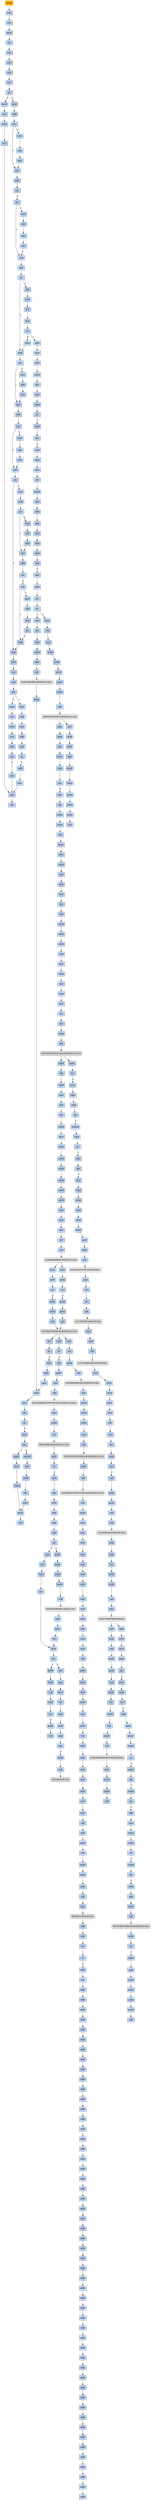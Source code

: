 strict digraph G {
	graph [bgcolor=transparent,
		name=G
	];
	node [color=lightsteelblue,
		fillcolor=lightsteelblue,
		shape=rectangle,
		style=filled
	];
	a0x0041a3f0pusha_	[color=lightgrey,
		fillcolor=orange,
		label=pusha];
	a0x0041a3f1movl_0x411000UINT32_esi	[label=movl];
	a0x0041a3f0pusha_ -> a0x0041a3f1movl_0x411000UINT32_esi	[color="#000000"];
	a0x0041a3f6leal__65536esi__edi	[label=leal];
	a0x0041a3f1movl_0x411000UINT32_esi -> a0x0041a3f6leal__65536esi__edi	[color="#000000"];
	a0x0041a3fcpushl_edi	[label=pushl];
	a0x0041a3f6leal__65536esi__edi -> a0x0041a3fcpushl_edi	[color="#000000"];
	a0x0041a3fdorl_0xffffffffUINT8_ebp	[label=orl];
	a0x0041a3fcpushl_edi -> a0x0041a3fdorl_0xffffffffUINT8_ebp	[color="#000000"];
	a0x0041a400jmp_0x0041a412	[label=jmp];
	a0x0041a3fdorl_0xffffffffUINT8_ebp -> a0x0041a400jmp_0x0041a412	[color="#000000"];
	a0x0041a412movl_esi__ebx	[label=movl];
	a0x0041a400jmp_0x0041a412 -> a0x0041a412movl_esi__ebx	[color="#000000"];
	a0x0041a414subl_0xfffffffcUINT8_esi	[label=subl];
	a0x0041a412movl_esi__ebx -> a0x0041a414subl_0xfffffffcUINT8_esi	[color="#000000"];
	a0x0041a417adcl_ebx_ebx	[label=adcl];
	a0x0041a414subl_0xfffffffcUINT8_esi -> a0x0041a417adcl_ebx_ebx	[color="#000000"];
	a0x0041a419jb_0x0041a408	[label=jb];
	a0x0041a417adcl_ebx_ebx -> a0x0041a419jb_0x0041a408	[color="#000000"];
	a0x0041a408movb_esi__al	[label=movb];
	a0x0041a419jb_0x0041a408 -> a0x0041a408movb_esi__al	[color="#000000",
		label=T];
	a0x0041a41bmovl_0x1UINT32_eax	[label=movl];
	a0x0041a419jb_0x0041a408 -> a0x0041a41bmovl_0x1UINT32_eax	[color="#000000",
		label=F];
	a0x0041a40aincl_esi	[label=incl];
	a0x0041a408movb_esi__al -> a0x0041a40aincl_esi	[color="#000000"];
	a0x0041a40bmovb_al_edi_	[label=movb];
	a0x0041a40aincl_esi -> a0x0041a40bmovb_al_edi_	[color="#000000"];
	a0x0041a40dincl_edi	[label=incl];
	a0x0041a40bmovb_al_edi_ -> a0x0041a40dincl_edi	[color="#000000"];
	a0x0041a40eaddl_ebx_ebx	[label=addl];
	a0x0041a40dincl_edi -> a0x0041a40eaddl_ebx_ebx	[color="#000000"];
	a0x0041a410jne_0x0041a419	[label=jne];
	a0x0041a40eaddl_ebx_ebx -> a0x0041a410jne_0x0041a419	[color="#000000"];
	a0x0041a420addl_ebx_ebx	[label=addl];
	a0x0041a41bmovl_0x1UINT32_eax -> a0x0041a420addl_ebx_ebx	[color="#000000"];
	a0x0041a422jne_0x0041a42b	[label=jne];
	a0x0041a420addl_ebx_ebx -> a0x0041a422jne_0x0041a42b	[color="#000000"];
	a0x0041a42badcl_eax_eax	[label=adcl];
	a0x0041a422jne_0x0041a42b -> a0x0041a42badcl_eax_eax	[color="#000000",
		label=T];
	a0x0041a424movl_esi__ebx	[label=movl];
	a0x0041a422jne_0x0041a42b -> a0x0041a424movl_esi__ebx	[color="#000000",
		label=F];
	a0x0041a42daddl_ebx_ebx	[label=addl];
	a0x0041a42badcl_eax_eax -> a0x0041a42daddl_ebx_ebx	[color="#000000"];
	a0x0041a42fjae_0x0041a420	[label=jae];
	a0x0041a42daddl_ebx_ebx -> a0x0041a42fjae_0x0041a420	[color="#000000"];
	a0x0041a431jne_0x0041a43c	[label=jne];
	a0x0041a42fjae_0x0041a420 -> a0x0041a431jne_0x0041a43c	[color="#000000",
		label=F];
	a0x0041a43cxorl_ecx_ecx	[label=xorl];
	a0x0041a431jne_0x0041a43c -> a0x0041a43cxorl_ecx_ecx	[color="#000000",
		label=T];
	a0x0041a433movl_esi__ebx	[label=movl];
	a0x0041a431jne_0x0041a43c -> a0x0041a433movl_esi__ebx	[color="#000000",
		label=F];
	a0x0041a43esubl_0x3UINT8_eax	[label=subl];
	a0x0041a43cxorl_ecx_ecx -> a0x0041a43esubl_0x3UINT8_eax	[color="#000000"];
	a0x0041a441jb_0x0041a450	[label=jb];
	a0x0041a43esubl_0x3UINT8_eax -> a0x0041a441jb_0x0041a450	[color="#000000"];
	a0x0041a450addl_ebx_ebx	[label=addl];
	a0x0041a441jb_0x0041a450 -> a0x0041a450addl_ebx_ebx	[color="#000000",
		label=T];
	a0x0041a443shll_0x8UINT8_eax	[label=shll];
	a0x0041a441jb_0x0041a450 -> a0x0041a443shll_0x8UINT8_eax	[color="#000000",
		label=F];
	a0x0041a452jne_0x0041a45b	[label=jne];
	a0x0041a450addl_ebx_ebx -> a0x0041a452jne_0x0041a45b	[color="#000000"];
	a0x0041a45badcl_ecx_ecx	[label=adcl];
	a0x0041a452jne_0x0041a45b -> a0x0041a45badcl_ecx_ecx	[color="#000000",
		label=T];
	a0x0041a454movl_esi__ebx	[label=movl];
	a0x0041a452jne_0x0041a45b -> a0x0041a454movl_esi__ebx	[color="#000000",
		label=F];
	a0x0041a45daddl_ebx_ebx	[label=addl];
	a0x0041a45badcl_ecx_ecx -> a0x0041a45daddl_ebx_ebx	[color="#000000"];
	a0x0041a45fjne_0x0041a468	[label=jne];
	a0x0041a45daddl_ebx_ebx -> a0x0041a45fjne_0x0041a468	[color="#000000"];
	a0x0041a468adcl_ecx_ecx	[label=adcl];
	a0x0041a45fjne_0x0041a468 -> a0x0041a468adcl_ecx_ecx	[color="#000000",
		label=T];
	a0x0041a461movl_esi__ebx	[label=movl];
	a0x0041a45fjne_0x0041a468 -> a0x0041a461movl_esi__ebx	[color="#000000",
		label=F];
	a0x0041a46ajne_0x0041a48c	[label=jne];
	a0x0041a468adcl_ecx_ecx -> a0x0041a46ajne_0x0041a48c	[color="#000000"];
	a0x0041a48ccmpl_0xfffff300UINT32_ebp	[label=cmpl];
	a0x0041a46ajne_0x0041a48c -> a0x0041a48ccmpl_0xfffff300UINT32_ebp	[color="#000000",
		label=T];
	a0x0041a46cincl_ecx	[label=incl];
	a0x0041a46ajne_0x0041a48c -> a0x0041a46cincl_ecx	[color="#000000",
		label=F];
	a0x0041a492adcl_0x1UINT8_ecx	[label=adcl];
	a0x0041a48ccmpl_0xfffff300UINT32_ebp -> a0x0041a492adcl_0x1UINT8_ecx	[color="#000000"];
	a0x0041a495leal_ediebp__edx	[label=leal];
	a0x0041a492adcl_0x1UINT8_ecx -> a0x0041a495leal_ediebp__edx	[color="#000000"];
	a0x0041a498cmpl_0xfffffffcUINT8_ebp	[label=cmpl];
	a0x0041a495leal_ediebp__edx -> a0x0041a498cmpl_0xfffffffcUINT8_ebp	[color="#000000"];
	a0x0041a49bjbe_0x0041a4ac	[label=jbe];
	a0x0041a498cmpl_0xfffffffcUINT8_ebp -> a0x0041a49bjbe_0x0041a4ac	[color="#000000"];
	a0x0041a49dmovb_edx__al	[label=movb];
	a0x0041a49bjbe_0x0041a4ac -> a0x0041a49dmovb_edx__al	[color="#000000",
		label=F];
	a0x0041a4acmovl_edx__eax	[label=movl];
	a0x0041a49bjbe_0x0041a4ac -> a0x0041a4acmovl_edx__eax	[color="#000000",
		label=T];
	a0x0041a49fincl_edx	[label=incl];
	a0x0041a49dmovb_edx__al -> a0x0041a49fincl_edx	[color="#000000"];
	a0x0041a4a0movb_al_edi_	[label=movb];
	a0x0041a49fincl_edx -> a0x0041a4a0movb_al_edi_	[color="#000000"];
	a0x0041a4a2incl_edi	[label=incl];
	a0x0041a4a0movb_al_edi_ -> a0x0041a4a2incl_edi	[color="#000000"];
	a0x0041a4a3decl_ecx	[label=decl];
	a0x0041a4a2incl_edi -> a0x0041a4a3decl_ecx	[color="#000000"];
	a0x0041a4a4jne_0x0041a49d	[label=jne];
	a0x0041a4a3decl_ecx -> a0x0041a4a4jne_0x0041a49d	[color="#000000"];
	a0x0041a4a6jmp_0x0041a40e	[label=jmp];
	a0x0041a4a4jne_0x0041a49d -> a0x0041a4a6jmp_0x0041a40e	[color="#000000",
		label=F];
	a0x0041a4a6jmp_0x0041a40e -> a0x0041a40eaddl_ebx_ebx	[color="#000000"];
	a0x0041a446movb_esi__al	[label=movb];
	a0x0041a443shll_0x8UINT8_eax -> a0x0041a446movb_esi__al	[color="#000000"];
	a0x0041a448incl_esi	[label=incl];
	a0x0041a446movb_esi__al -> a0x0041a448incl_esi	[color="#000000"];
	a0x0041a449xorl_0xffffffffUINT8_eax	[label=xorl];
	a0x0041a448incl_esi -> a0x0041a449xorl_0xffffffffUINT8_eax	[color="#000000"];
	a0x0041a44cje_0x0041a4c2	[label=je];
	a0x0041a449xorl_0xffffffffUINT8_eax -> a0x0041a44cje_0x0041a4c2	[color="#000000"];
	a0x0041a44emovl_eax_ebp	[label=movl];
	a0x0041a44cje_0x0041a4c2 -> a0x0041a44emovl_eax_ebp	[color="#000000",
		label=F];
	a0x0041a4c2popl_esi	[label=popl];
	a0x0041a44cje_0x0041a4c2 -> a0x0041a4c2popl_esi	[color="#000000",
		label=T];
	a0x0041a44emovl_eax_ebp -> a0x0041a450addl_ebx_ebx	[color="#000000"];
	a0x0041a4aeaddl_0x4UINT8_edx	[label=addl];
	a0x0041a4acmovl_edx__eax -> a0x0041a4aeaddl_0x4UINT8_edx	[color="#000000"];
	a0x0041a4b1movl_eax_edi_	[label=movl];
	a0x0041a4aeaddl_0x4UINT8_edx -> a0x0041a4b1movl_eax_edi_	[color="#000000"];
	a0x0041a4b3addl_0x4UINT8_edi	[label=addl];
	a0x0041a4b1movl_eax_edi_ -> a0x0041a4b3addl_0x4UINT8_edi	[color="#000000"];
	a0x0041a4b6subl_0x4UINT8_ecx	[label=subl];
	a0x0041a4b3addl_0x4UINT8_edi -> a0x0041a4b6subl_0x4UINT8_ecx	[color="#000000"];
	a0x0041a4b9ja_0x0041a4ac	[label=ja];
	a0x0041a4b6subl_0x4UINT8_ecx -> a0x0041a4b9ja_0x0041a4ac	[color="#000000"];
	a0x0041a4bbaddl_ecx_edi	[label=addl];
	a0x0041a4b9ja_0x0041a4ac -> a0x0041a4bbaddl_ecx_edi	[color="#000000",
		label=F];
	a0x0041a4bdjmp_0x0041a40e	[label=jmp];
	a0x0041a4bbaddl_ecx_edi -> a0x0041a4bdjmp_0x0041a40e	[color="#000000"];
	a0x0041a4bdjmp_0x0041a40e -> a0x0041a40eaddl_ebx_ebx	[color="#000000"];
	a0x0041a426subl_0xfffffffcUINT8_esi	[label=subl];
	a0x0041a424movl_esi__ebx -> a0x0041a426subl_0xfffffffcUINT8_esi	[color="#000000"];
	a0x0041a429adcl_ebx_ebx	[label=adcl];
	a0x0041a426subl_0xfffffffcUINT8_esi -> a0x0041a429adcl_ebx_ebx	[color="#000000"];
	a0x0041a429adcl_ebx_ebx -> a0x0041a42badcl_eax_eax	[color="#000000"];
	a0x0041a435subl_0xfffffffcUINT8_esi	[label=subl];
	a0x0041a433movl_esi__ebx -> a0x0041a435subl_0xfffffffcUINT8_esi	[color="#000000"];
	a0x0041a438adcl_ebx_ebx	[label=adcl];
	a0x0041a435subl_0xfffffffcUINT8_esi -> a0x0041a438adcl_ebx_ebx	[color="#000000"];
	a0x0041a43ajae_0x0041a420	[label=jae];
	a0x0041a438adcl_ebx_ebx -> a0x0041a43ajae_0x0041a420	[color="#000000"];
	a0x0041a43ajae_0x0041a420 -> a0x0041a43cxorl_ecx_ecx	[color="#000000",
		label=F];
	a0x0041a463subl_0xfffffffcUINT8_esi	[label=subl];
	a0x0041a461movl_esi__ebx -> a0x0041a463subl_0xfffffffcUINT8_esi	[color="#000000"];
	a0x0041a466adcl_ebx_ebx	[label=adcl];
	a0x0041a463subl_0xfffffffcUINT8_esi -> a0x0041a466adcl_ebx_ebx	[color="#000000"];
	a0x0041a466adcl_ebx_ebx -> a0x0041a468adcl_ecx_ecx	[color="#000000"];
	a0x0041a46daddl_ebx_ebx	[label=addl];
	a0x0041a46cincl_ecx -> a0x0041a46daddl_ebx_ebx	[color="#000000"];
	a0x0041a46fjne_0x0041a478	[label=jne];
	a0x0041a46daddl_ebx_ebx -> a0x0041a46fjne_0x0041a478	[color="#000000"];
	a0x0041a478adcl_ecx_ecx	[label=adcl];
	a0x0041a46fjne_0x0041a478 -> a0x0041a478adcl_ecx_ecx	[color="#000000",
		label=T];
	a0x0041a471movl_esi__ebx	[label=movl];
	a0x0041a46fjne_0x0041a478 -> a0x0041a471movl_esi__ebx	[color="#000000",
		label=F];
	a0x0041a47aaddl_ebx_ebx	[label=addl];
	a0x0041a478adcl_ecx_ecx -> a0x0041a47aaddl_ebx_ebx	[color="#000000"];
	a0x0041a47cjae_0x0041a46d	[label=jae];
	a0x0041a47aaddl_ebx_ebx -> a0x0041a47cjae_0x0041a46d	[color="#000000"];
	a0x0041a47ejne_0x0041a489	[label=jne];
	a0x0041a47cjae_0x0041a46d -> a0x0041a47ejne_0x0041a489	[color="#000000",
		label=F];
	a0x0041a489addl_0x2UINT8_ecx	[label=addl];
	a0x0041a47ejne_0x0041a489 -> a0x0041a489addl_0x2UINT8_ecx	[color="#000000",
		label=T];
	a0x0041a480movl_esi__ebx	[label=movl];
	a0x0041a47ejne_0x0041a489 -> a0x0041a480movl_esi__ebx	[color="#000000",
		label=F];
	a0x0041a489addl_0x2UINT8_ecx -> a0x0041a48ccmpl_0xfffff300UINT32_ebp	[color="#000000"];
	a0x0041a473subl_0xfffffffcUINT8_esi	[label=subl];
	a0x0041a471movl_esi__ebx -> a0x0041a473subl_0xfffffffcUINT8_esi	[color="#000000"];
	a0x0041a476adcl_ebx_ebx	[label=adcl];
	a0x0041a473subl_0xfffffffcUINT8_esi -> a0x0041a476adcl_ebx_ebx	[color="#000000"];
	a0x0041a476adcl_ebx_ebx -> a0x0041a478adcl_ecx_ecx	[color="#000000"];
	a0x0041a482subl_0xfffffffcUINT8_esi	[label=subl];
	a0x0041a480movl_esi__ebx -> a0x0041a482subl_0xfffffffcUINT8_esi	[color="#000000"];
	a0x0041a485adcl_ebx_ebx	[label=adcl];
	a0x0041a482subl_0xfffffffcUINT8_esi -> a0x0041a485adcl_ebx_ebx	[color="#000000"];
	a0x0041a487jae_0x0041a46d	[label=jae];
	a0x0041a485adcl_ebx_ebx -> a0x0041a487jae_0x0041a46d	[color="#000000"];
	a0x0041a487jae_0x0041a46d -> a0x0041a489addl_0x2UINT8_ecx	[color="#000000",
		label=F];
	a0x0041a456subl_0xfffffffcUINT8_esi	[label=subl];
	a0x0041a454movl_esi__ebx -> a0x0041a456subl_0xfffffffcUINT8_esi	[color="#000000"];
	a0x0041a459adcl_ebx_ebx	[label=adcl];
	a0x0041a456subl_0xfffffffcUINT8_esi -> a0x0041a459adcl_ebx_ebx	[color="#000000"];
	a0x0041a459adcl_ebx_ebx -> a0x0041a45badcl_ecx_ecx	[color="#000000"];
	a0x0041a4c3movl_esi_edi	[label=movl];
	a0x0041a4c2popl_esi -> a0x0041a4c3movl_esi_edi	[color="#000000"];
	a0x0041a4c5movl_0x4feUINT32_ecx	[label=movl];
	a0x0041a4c3movl_esi_edi -> a0x0041a4c5movl_0x4feUINT32_ecx	[color="#000000"];
	a0x0041a4camovb_edi__al	[label=movb];
	a0x0041a4c5movl_0x4feUINT32_ecx -> a0x0041a4camovb_edi__al	[color="#000000"];
	a0x0041a4ccincl_edi	[label=incl];
	a0x0041a4camovb_edi__al -> a0x0041a4ccincl_edi	[color="#000000"];
	a0x0041a4cdsubb_0xffffffe8UINT8_al	[label=subb];
	a0x0041a4ccincl_edi -> a0x0041a4cdsubb_0xffffffe8UINT8_al	[color="#000000"];
	a0x0041a4cfcmpb_0x1UINT8_al	[label=cmpb];
	a0x0041a4cdsubb_0xffffffe8UINT8_al -> a0x0041a4cfcmpb_0x1UINT8_al	[color="#000000"];
	a0x0041a4d1ja_0x0041a4ca	[label=ja];
	a0x0041a4cfcmpb_0x1UINT8_al -> a0x0041a4d1ja_0x0041a4ca	[color="#000000"];
	a0x0041a4d3cmpb_0x1UINT8_edi_	[label=cmpb];
	a0x0041a4d1ja_0x0041a4ca -> a0x0041a4d3cmpb_0x1UINT8_edi_	[color="#000000",
		label=F];
	a0x0041a4d6jne_0x0041a4ca	[label=jne];
	a0x0041a4d3cmpb_0x1UINT8_edi_ -> a0x0041a4d6jne_0x0041a4ca	[color="#000000"];
	a0x0041a4d8movl_edi__eax	[label=movl];
	a0x0041a4d6jne_0x0041a4ca -> a0x0041a4d8movl_edi__eax	[color="#000000",
		label=F];
	a0x0041a4damovb_0x4edi__bl	[label=movb];
	a0x0041a4d8movl_edi__eax -> a0x0041a4damovb_0x4edi__bl	[color="#000000"];
	a0x0041a4ddshrw_0x8UINT8_ax	[label=shrw];
	a0x0041a4damovb_0x4edi__bl -> a0x0041a4ddshrw_0x8UINT8_ax	[color="#000000"];
	a0x0041a4e1roll_0x10UINT8_eax	[label=roll];
	a0x0041a4ddshrw_0x8UINT8_ax -> a0x0041a4e1roll_0x10UINT8_eax	[color="#000000"];
	a0x0041a4e4xchgb_al_ah	[label=xchgb];
	a0x0041a4e1roll_0x10UINT8_eax -> a0x0041a4e4xchgb_al_ah	[color="#000000"];
	a0x0041a4e6subl_edi_eax	[label=subl];
	a0x0041a4e4xchgb_al_ah -> a0x0041a4e6subl_edi_eax	[color="#000000"];
	a0x0041a4e8subb_0xffffffe8UINT8_bl	[label=subb];
	a0x0041a4e6subl_edi_eax -> a0x0041a4e8subb_0xffffffe8UINT8_bl	[color="#000000"];
	a0x0041a4ebaddl_esi_eax	[label=addl];
	a0x0041a4e8subb_0xffffffe8UINT8_bl -> a0x0041a4ebaddl_esi_eax	[color="#000000"];
	a0x0041a4edmovl_eax_edi_	[label=movl];
	a0x0041a4ebaddl_esi_eax -> a0x0041a4edmovl_eax_edi_	[color="#000000"];
	a0x0041a4efaddl_0x5UINT8_edi	[label=addl];
	a0x0041a4edmovl_eax_edi_ -> a0x0041a4efaddl_0x5UINT8_edi	[color="#000000"];
	a0x0041a4f2movb_bl_al	[label=movb];
	a0x0041a4efaddl_0x5UINT8_edi -> a0x0041a4f2movb_bl_al	[color="#000000"];
	a0x0041a4f4loop_0x0041a4cf	[label=loop];
	a0x0041a4f2movb_bl_al -> a0x0041a4f4loop_0x0041a4cf	[color="#000000"];
	a0x0041a4f6leal_0x18000esi__edi	[label=leal];
	a0x0041a4f4loop_0x0041a4cf -> a0x0041a4f6leal_0x18000esi__edi	[color="#000000",
		label=F];
	a0x0041a4fcmovl_edi__eax	[label=movl];
	a0x0041a4f6leal_0x18000esi__edi -> a0x0041a4fcmovl_edi__eax	[color="#000000"];
	a0x0041a4feorl_eax_eax	[label=orl];
	a0x0041a4fcmovl_edi__eax -> a0x0041a4feorl_eax_eax	[color="#000000"];
	a0x0041a500je_0x0041a547	[label=je];
	a0x0041a4feorl_eax_eax -> a0x0041a500je_0x0041a547	[color="#000000"];
	a0x0041a502movl_0x4edi__ebx	[label=movl];
	a0x0041a500je_0x0041a547 -> a0x0041a502movl_0x4edi__ebx	[color="#000000",
		label=F];
	a0x0041a547movl_0x1c520esi__ebp	[label=movl];
	a0x0041a500je_0x0041a547 -> a0x0041a547movl_0x1c520esi__ebp	[color="#000000",
		label=T];
	a0x0041a505leal_0x1c42ceaxesi__eax	[label=leal];
	a0x0041a502movl_0x4edi__ebx -> a0x0041a505leal_0x1c42ceaxesi__eax	[color="#000000"];
	a0x0041a50caddl_esi_ebx	[label=addl];
	a0x0041a505leal_0x1c42ceaxesi__eax -> a0x0041a50caddl_esi_ebx	[color="#000000"];
	a0x0041a50epushl_eax	[label=pushl];
	a0x0041a50caddl_esi_ebx -> a0x0041a50epushl_eax	[color="#000000"];
	a0x0041a50faddl_0x8UINT8_edi	[label=addl];
	a0x0041a50epushl_eax -> a0x0041a50faddl_0x8UINT8_edi	[color="#000000"];
	a0x0041a512call_0x1c514esi_	[label=call];
	a0x0041a50faddl_0x8UINT8_edi -> a0x0041a512call_0x1c514esi_	[color="#000000"];
	LOADLIBRARYA_KERNEL32_DLL	[color=lightgrey,
		fillcolor=lightgrey,
		label="LOADLIBRARYA-KERNEL32-DLL"];
	a0x0041a512call_0x1c514esi_ -> LOADLIBRARYA_KERNEL32_DLL	[color="#000000"];
	a0x0041a518xchgl_eax_ebp	[label=xchgl];
	LOADLIBRARYA_KERNEL32_DLL -> a0x0041a518xchgl_eax_ebp	[color="#000000"];
	a0x0041a519movb_edi__al	[label=movb];
	a0x0041a518xchgl_eax_ebp -> a0x0041a519movb_edi__al	[color="#000000"];
	a0x0041a51bincl_edi	[label=incl];
	a0x0041a519movb_edi__al -> a0x0041a51bincl_edi	[color="#000000"];
	a0x0041a51corb_al_al	[label=orb];
	a0x0041a51bincl_edi -> a0x0041a51corb_al_al	[color="#000000"];
	a0x0041a51eje_0x0041a4fc	[label=je];
	a0x0041a51corb_al_al -> a0x0041a51eje_0x0041a4fc	[color="#000000"];
	a0x0041a520movl_edi_ecx	[label=movl];
	a0x0041a51eje_0x0041a4fc -> a0x0041a520movl_edi_ecx	[color="#000000",
		label=F];
	a0x0041a522jns_0x0041a52b	[label=jns];
	a0x0041a520movl_edi_ecx -> a0x0041a522jns_0x0041a52b	[color="#000000"];
	a0x0041a52bpushl_edi	[label=pushl];
	a0x0041a522jns_0x0041a52b -> a0x0041a52bpushl_edi	[color="#000000",
		label=T];
	a0x0041a524movzwl_edi__eax	[label=movzwl];
	a0x0041a522jns_0x0041a52b -> a0x0041a524movzwl_edi__eax	[color="#000000",
		label=F];
	a0x0041a52cdecl_eax	[label=decl];
	a0x0041a52bpushl_edi -> a0x0041a52cdecl_eax	[color="#000000"];
	a0x0041a52drepnz_scasb_es_edi__al	[label=repnz];
	a0x0041a52cdecl_eax -> a0x0041a52drepnz_scasb_es_edi__al	[color="#000000"];
	a0x0041a52fpushl_ebp	[label=pushl];
	a0x0041a52drepnz_scasb_es_edi__al -> a0x0041a52fpushl_ebp	[color="#000000"];
	a0x0041a530call_0x1c51cesi_	[label=call];
	a0x0041a52fpushl_ebp -> a0x0041a530call_0x1c51cesi_	[color="#000000"];
	GETPROCADDRESS_KERNEL32_DLL	[color=lightgrey,
		fillcolor=lightgrey,
		label="GETPROCADDRESS-KERNEL32-DLL"];
	a0x0041a536orl_eax_eax	[label=orl];
	GETPROCADDRESS_KERNEL32_DLL -> a0x0041a536orl_eax_eax	[color="#000000"];
	a0x00402341testl_eax_eax	[label=testl];
	GETPROCADDRESS_KERNEL32_DLL -> a0x00402341testl_eax_eax	[color="#000000"];
	a0x0040cce6movl_eax_0x4125c4	[label=movl];
	GETPROCADDRESS_KERNEL32_DLL -> a0x0040cce6movl_eax_0x4125c4	[color="#000000"];
	a0x0041a538je_0x0041a541	[label=je];
	a0x0041a536orl_eax_eax -> a0x0041a538je_0x0041a541	[color="#000000"];
	a0x0041a53amovl_eax_ebx_	[label=movl];
	a0x0041a538je_0x0041a541 -> a0x0041a53amovl_eax_ebx_	[color="#000000",
		label=F];
	a0x0041a53caddl_0x4UINT8_ebx	[label=addl];
	a0x0041a53amovl_eax_ebx_ -> a0x0041a53caddl_0x4UINT8_ebx	[color="#000000"];
	a0x0041a53fjmp_0x0041a519	[label=jmp];
	a0x0041a53caddl_0x4UINT8_ebx -> a0x0041a53fjmp_0x0041a519	[color="#000000"];
	a0x0041a53fjmp_0x0041a519 -> a0x0041a519movb_edi__al	[color="#000000"];
	a0x0041a527incl_edi	[label=incl];
	a0x0041a524movzwl_edi__eax -> a0x0041a527incl_edi	[color="#000000"];
	a0x0041a528pushl_eax	[label=pushl];
	a0x0041a527incl_edi -> a0x0041a528pushl_eax	[color="#000000"];
	a0x0041a529incl_edi	[label=incl];
	a0x0041a528pushl_eax -> a0x0041a529incl_edi	[color="#000000"];
	a0x0041a52amovl_0xaef24857UINT32_ecx	[label=movl];
	a0x0041a529incl_edi -> a0x0041a52amovl_0xaef24857UINT32_ecx	[color="#000000"];
	a0x0041a52amovl_0xaef24857UINT32_ecx -> a0x0041a52fpushl_ebp	[color="#000000"];
	a0x0041a54dleal__4096esi__edi	[label=leal];
	a0x0041a547movl_0x1c520esi__ebp -> a0x0041a54dleal__4096esi__edi	[color="#000000"];
	a0x0041a553movl_0x1000UINT32_ebx	[label=movl];
	a0x0041a54dleal__4096esi__edi -> a0x0041a553movl_0x1000UINT32_ebx	[color="#000000"];
	a0x0041a558pushl_eax	[label=pushl];
	a0x0041a553movl_0x1000UINT32_ebx -> a0x0041a558pushl_eax	[color="#000000"];
	a0x0041a559pushl_esp	[label=pushl];
	a0x0041a558pushl_eax -> a0x0041a559pushl_esp	[color="#000000"];
	a0x0041a55apushl_0x4UINT8	[label=pushl];
	a0x0041a559pushl_esp -> a0x0041a55apushl_0x4UINT8	[color="#000000"];
	a0x0041a55cpushl_ebx	[label=pushl];
	a0x0041a55apushl_0x4UINT8 -> a0x0041a55cpushl_ebx	[color="#000000"];
	a0x0041a55dpushl_edi	[label=pushl];
	a0x0041a55cpushl_ebx -> a0x0041a55dpushl_edi	[color="#000000"];
	a0x0041a55ecall_ebp	[label=call];
	a0x0041a55dpushl_edi -> a0x0041a55ecall_ebp	[color="#000000"];
	VIRTUALPROTECT_KERNEL32_DLL	[color=lightgrey,
		fillcolor=lightgrey,
		label="VIRTUALPROTECT-KERNEL32-DLL"];
	a0x0041a55ecall_ebp -> VIRTUALPROTECT_KERNEL32_DLL	[color="#000000"];
	a0x0041a560leal_0x20fedi__eax	[label=leal];
	VIRTUALPROTECT_KERNEL32_DLL -> a0x0041a560leal_0x20fedi__eax	[color="#000000"];
	a0x0041a575popl_eax	[label=popl];
	VIRTUALPROTECT_KERNEL32_DLL -> a0x0041a575popl_eax	[color="#000000"];
	a0x0041a566andb_0x7fUINT8_eax_	[label=andb];
	a0x0041a560leal_0x20fedi__eax -> a0x0041a566andb_0x7fUINT8_eax_	[color="#000000"];
	a0x0041a569andb_0x7fUINT8_0x28eax_	[label=andb];
	a0x0041a566andb_0x7fUINT8_eax_ -> a0x0041a569andb_0x7fUINT8_0x28eax_	[color="#000000"];
	a0x0041a56dpopl_eax	[label=popl];
	a0x0041a569andb_0x7fUINT8_0x28eax_ -> a0x0041a56dpopl_eax	[color="#000000"];
	a0x0041a56epushl_eax	[label=pushl];
	a0x0041a56dpopl_eax -> a0x0041a56epushl_eax	[color="#000000"];
	a0x0041a56fpushl_esp	[label=pushl];
	a0x0041a56epushl_eax -> a0x0041a56fpushl_esp	[color="#000000"];
	a0x0041a570pushl_eax	[label=pushl];
	a0x0041a56fpushl_esp -> a0x0041a570pushl_eax	[color="#000000"];
	a0x0041a571pushl_ebx	[label=pushl];
	a0x0041a570pushl_eax -> a0x0041a571pushl_ebx	[color="#000000"];
	a0x0041a572pushl_edi	[label=pushl];
	a0x0041a571pushl_ebx -> a0x0041a572pushl_edi	[color="#000000"];
	a0x0041a573call_ebp	[label=call];
	a0x0041a572pushl_edi -> a0x0041a573call_ebp	[color="#000000"];
	a0x0041a576popa_	[label=popa];
	a0x0041a575popl_eax -> a0x0041a576popa_	[color="#000000"];
	a0x0041a577leal__128esp__eax	[label=leal];
	a0x0041a576popa_ -> a0x0041a577leal__128esp__eax	[color="#000000"];
	a0x0041a57bpushl_0x0UINT8	[label=pushl];
	a0x0041a577leal__128esp__eax -> a0x0041a57bpushl_0x0UINT8	[color="#000000"];
	a0x0041a57dcmpl_eax_esp	[label=cmpl];
	a0x0041a57bpushl_0x0UINT8 -> a0x0041a57dcmpl_eax_esp	[color="#000000"];
	a0x0041a57fjne_0x0041a57b	[label=jne];
	a0x0041a57dcmpl_eax_esp -> a0x0041a57fjne_0x0041a57b	[color="#000000"];
	a0x0041a581subl_0xffffff80UINT8_esp	[label=subl];
	a0x0041a57fjne_0x0041a57b -> a0x0041a581subl_0xffffff80UINT8_esp	[color="#000000",
		label=F];
	a0x0041a584jmp_0x0040d42a	[label=jmp];
	a0x0041a581subl_0xffffff80UINT8_esp -> a0x0041a584jmp_0x0040d42a	[color="#000000"];
	a0x0040d42apushl_0x70UINT8	[label=pushl];
	a0x0041a584jmp_0x0040d42a -> a0x0040d42apushl_0x70UINT8	[color="#000000"];
	a0x0040d42cpushl_0x40e410UINT32	[label=pushl];
	a0x0040d42apushl_0x70UINT8 -> a0x0040d42cpushl_0x40e410UINT32	[color="#000000"];
	a0x0040d431call_0x40d63c	[label=call];
	a0x0040d42cpushl_0x40e410UINT32 -> a0x0040d431call_0x40d63c	[color="#000000"];
	a0x0040d63cpushl_0x40d68cUINT32	[label=pushl];
	a0x0040d431call_0x40d63c -> a0x0040d63cpushl_0x40d68cUINT32	[color="#000000"];
	a0x0040d641movl_fs_0_eax	[label=movl];
	a0x0040d63cpushl_0x40d68cUINT32 -> a0x0040d641movl_fs_0_eax	[color="#000000"];
	a0x0040d647pushl_eax	[label=pushl];
	a0x0040d641movl_fs_0_eax -> a0x0040d647pushl_eax	[color="#000000"];
	a0x0040d648movl_esp_fs_0	[label=movl];
	a0x0040d647pushl_eax -> a0x0040d648movl_esp_fs_0	[color="#000000"];
	a0x0040d64fmovl_0x10esp__eax	[label=movl];
	a0x0040d648movl_esp_fs_0 -> a0x0040d64fmovl_0x10esp__eax	[color="#000000"];
	a0x0040d653movl_ebp_0x10esp_	[label=movl];
	a0x0040d64fmovl_0x10esp__eax -> a0x0040d653movl_ebp_0x10esp_	[color="#000000"];
	a0x0040d657leal_0x10esp__ebp	[label=leal];
	a0x0040d653movl_ebp_0x10esp_ -> a0x0040d657leal_0x10esp__ebp	[color="#000000"];
	a0x0040d65bsubl_eax_esp	[label=subl];
	a0x0040d657leal_0x10esp__ebp -> a0x0040d65bsubl_eax_esp	[color="#000000"];
	a0x0040d65dpushl_ebx	[label=pushl];
	a0x0040d65bsubl_eax_esp -> a0x0040d65dpushl_ebx	[color="#000000"];
	a0x0040d65epushl_esi	[label=pushl];
	a0x0040d65dpushl_ebx -> a0x0040d65epushl_esi	[color="#000000"];
	a0x0040d65fpushl_edi	[label=pushl];
	a0x0040d65epushl_esi -> a0x0040d65fpushl_edi	[color="#000000"];
	a0x0040d660movl__8ebp__eax	[label=movl];
	a0x0040d65fpushl_edi -> a0x0040d660movl__8ebp__eax	[color="#000000"];
	a0x0040d663movl_esp__24ebp_	[label=movl];
	a0x0040d660movl__8ebp__eax -> a0x0040d663movl_esp__24ebp_	[color="#000000"];
	a0x0040d666pushl_eax	[label=pushl];
	a0x0040d663movl_esp__24ebp_ -> a0x0040d666pushl_eax	[color="#000000"];
	a0x0040d667movl__4ebp__eax	[label=movl];
	a0x0040d666pushl_eax -> a0x0040d667movl__4ebp__eax	[color="#000000"];
	a0x0040d66amovl_0xffffffffUINT32__4ebp_	[label=movl];
	a0x0040d667movl__4ebp__eax -> a0x0040d66amovl_0xffffffffUINT32__4ebp_	[color="#000000"];
	a0x0040d671movl_eax__8ebp_	[label=movl];
	a0x0040d66amovl_0xffffffffUINT32__4ebp_ -> a0x0040d671movl_eax__8ebp_	[color="#000000"];
	a0x0040d674ret	[label=ret];
	a0x0040d671movl_eax__8ebp_ -> a0x0040d674ret	[color="#000000"];
	a0x0040d436xorl_edi_edi	[label=xorl];
	a0x0040d674ret -> a0x0040d436xorl_edi_edi	[color="#000000"];
	a0x0040d438pushl_edi	[label=pushl];
	a0x0040d436xorl_edi_edi -> a0x0040d438pushl_edi	[color="#000000"];
	a0x0040d439call_0x40e0ac	[label=call];
	a0x0040d438pushl_edi -> a0x0040d439call_0x40e0ac	[color="#000000"];
	GETMODULEHANDLEA_KERNEL32_DLL	[color=lightgrey,
		fillcolor=lightgrey,
		label="GETMODULEHANDLEA-KERNEL32-DLL"];
	a0x0040d439call_0x40e0ac -> GETMODULEHANDLEA_KERNEL32_DLL	[color="#000000"];
	a0x0040d43fcmpw_0x5a4dUINT16_eax_	[label=cmpw];
	GETMODULEHANDLEA_KERNEL32_DLL -> a0x0040d43fcmpw_0x5a4dUINT16_eax_	[color="#000000"];
	a0x0040d5bcpushl_eax	[label=pushl];
	GETMODULEHANDLEA_KERNEL32_DLL -> a0x0040d5bcpushl_eax	[color="#000000"];
	a0x0040d444jne_0x40d465	[label=jne];
	a0x0040d43fcmpw_0x5a4dUINT16_eax_ -> a0x0040d444jne_0x40d465	[color="#000000"];
	a0x0040d446movl_0x3ceax__ecx	[label=movl];
	a0x0040d444jne_0x40d465 -> a0x0040d446movl_0x3ceax__ecx	[color="#000000",
		label=F];
	a0x0040d449addl_eax_ecx	[label=addl];
	a0x0040d446movl_0x3ceax__ecx -> a0x0040d449addl_eax_ecx	[color="#000000"];
	a0x0040d44bcmpl_0x4550UINT32_ecx_	[label=cmpl];
	a0x0040d449addl_eax_ecx -> a0x0040d44bcmpl_0x4550UINT32_ecx_	[color="#000000"];
	a0x0040d451jne_0x40d465	[label=jne];
	a0x0040d44bcmpl_0x4550UINT32_ecx_ -> a0x0040d451jne_0x40d465	[color="#000000"];
	a0x0040d453movzwl_0x18ecx__eax	[label=movzwl];
	a0x0040d451jne_0x40d465 -> a0x0040d453movzwl_0x18ecx__eax	[color="#000000",
		label=F];
	a0x0040d457cmpl_0x10bUINT32_eax	[label=cmpl];
	a0x0040d453movzwl_0x18ecx__eax -> a0x0040d457cmpl_0x10bUINT32_eax	[color="#000000"];
	a0x0040d45cje_0x40d47d	[label=je];
	a0x0040d457cmpl_0x10bUINT32_eax -> a0x0040d45cje_0x40d47d	[color="#000000"];
	a0x0040d47dcmpl_0xeUINT8_0x74ecx_	[label=cmpl];
	a0x0040d45cje_0x40d47d -> a0x0040d47dcmpl_0xeUINT8_0x74ecx_	[color="#000000",
		label=T];
	a0x0040d481jbe_0x40d465	[label=jbe];
	a0x0040d47dcmpl_0xeUINT8_0x74ecx_ -> a0x0040d481jbe_0x40d465	[color="#000000"];
	a0x0040d483xorl_eax_eax	[label=xorl];
	a0x0040d481jbe_0x40d465 -> a0x0040d483xorl_eax_eax	[color="#000000",
		label=F];
	a0x0040d485cmpl_edi_0xe8ecx_	[label=cmpl];
	a0x0040d483xorl_eax_eax -> a0x0040d485cmpl_edi_0xe8ecx_	[color="#000000"];
	a0x0040d48bsetne_al	[label=setne];
	a0x0040d485cmpl_edi_0xe8ecx_ -> a0x0040d48bsetne_al	[color="#000000"];
	a0x0040d48emovl_eax__28ebp_	[label=movl];
	a0x0040d48bsetne_al -> a0x0040d48emovl_eax__28ebp_	[color="#000000"];
	a0x0040d491movl_edi__4ebp_	[label=movl];
	a0x0040d48emovl_eax__28ebp_ -> a0x0040d491movl_edi__4ebp_	[color="#000000"];
	a0x0040d494pushl_0x2UINT8	[label=pushl];
	a0x0040d491movl_edi__4ebp_ -> a0x0040d494pushl_0x2UINT8	[color="#000000"];
	a0x0040d496popl_ebx	[label=popl];
	a0x0040d494pushl_0x2UINT8 -> a0x0040d496popl_ebx	[color="#000000"];
	a0x0040d497pushl_ebx	[label=pushl];
	a0x0040d496popl_ebx -> a0x0040d497pushl_ebx	[color="#000000"];
	a0x0040d498call_0x40e35c	[label=call];
	a0x0040d497pushl_ebx -> a0x0040d498call_0x40e35c	[color="#000000"];
	A__SET_APP_TYPE_MSVCRT_DLL	[color=lightgrey,
		fillcolor=lightgrey,
		label="A--SET-APP-TYPE-MSVCRT-DLL"];
	a0x0040d498call_0x40e35c -> A__SET_APP_TYPE_MSVCRT_DLL	[color="#000000"];
	a0x0040d49epopl_ecx	[label=popl];
	A__SET_APP_TYPE_MSVCRT_DLL -> a0x0040d49epopl_ecx	[color="#000000"];
	a0x0040d49forl_0xffffffffUINT8_0x412aec	[label=orl];
	a0x0040d49epopl_ecx -> a0x0040d49forl_0xffffffffUINT8_0x412aec	[color="#000000"];
	a0x0040d4a6orl_0xffffffffUINT8_0x412af0	[label=orl];
	a0x0040d49forl_0xffffffffUINT8_0x412aec -> a0x0040d4a6orl_0xffffffffUINT8_0x412af0	[color="#000000"];
	a0x0040d4adcall_0x40e328	[label=call];
	a0x0040d4a6orl_0xffffffffUINT8_0x412af0 -> a0x0040d4adcall_0x40e328	[color="#000000"];
	A__P__FMODE_MSVCRT_DLL	[color=lightgrey,
		fillcolor=lightgrey,
		label="A--P--FMODE-MSVCRT-DLL"];
	a0x0040d4adcall_0x40e328 -> A__P__FMODE_MSVCRT_DLL	[color="#000000"];
	a0x0040d4b3movl_0x4116ec_ecx	[label=movl];
	A__P__FMODE_MSVCRT_DLL -> a0x0040d4b3movl_0x4116ec_ecx	[color="#000000"];
	a0x0040d4b9movl_ecx_eax_	[label=movl];
	a0x0040d4b3movl_0x4116ec_ecx -> a0x0040d4b9movl_ecx_eax_	[color="#000000"];
	a0x0040d4bbcall_0x40e300	[label=call];
	a0x0040d4b9movl_ecx_eax_ -> a0x0040d4bbcall_0x40e300	[color="#000000"];
	A__P__COMMODE_MSVCRT_DLL	[color=lightgrey,
		fillcolor=lightgrey,
		label="A--P--COMMODE-MSVCRT-DLL"];
	a0x0040d4bbcall_0x40e300 -> A__P__COMMODE_MSVCRT_DLL	[color="#000000"];
	a0x0040d4c1movl_0x4116e8_ecx	[label=movl];
	A__P__COMMODE_MSVCRT_DLL -> a0x0040d4c1movl_0x4116e8_ecx	[color="#000000"];
	a0x0040d4c7movl_ecx_eax_	[label=movl];
	a0x0040d4c1movl_0x4116e8_ecx -> a0x0040d4c7movl_ecx_eax_	[color="#000000"];
	a0x0040d4c9movl_0x40e304_eax	[label=movl];
	a0x0040d4c7movl_ecx_eax_ -> a0x0040d4c9movl_0x40e304_eax	[color="#000000"];
	a0x0040d4cemovl_eax__eax	[label=movl];
	a0x0040d4c9movl_0x40e304_eax -> a0x0040d4cemovl_eax__eax	[color="#000000"];
	a0x0040d4d0movl_eax_0x412ae8	[label=movl];
	a0x0040d4cemovl_eax__eax -> a0x0040d4d0movl_eax_0x412ae8	[color="#000000"];
	a0x0040d4d5call_0x40d638	[label=call];
	a0x0040d4d0movl_eax_0x412ae8 -> a0x0040d4d5call_0x40d638	[color="#000000"];
	a0x0040d638xorl_eax_eax	[label=xorl];
	a0x0040d4d5call_0x40d638 -> a0x0040d638xorl_eax_eax	[color="#000000"];
	a0x0040d63aret	[label=ret];
	a0x0040d638xorl_eax_eax -> a0x0040d63aret	[color="#000000"];
	a0x0040d4dacmpl_edi_0x411000	[label=cmpl];
	a0x0040d63aret -> a0x0040d4dacmpl_edi_0x411000	[color="#000000"];
	a0x0040d4e0jne_0x40d4ee	[label=jne];
	a0x0040d4dacmpl_edi_0x411000 -> a0x0040d4e0jne_0x40d4ee	[color="#000000"];
	a0x0040d4eecall_0x40d626	[label=call];
	a0x0040d4e0jne_0x40d4ee -> a0x0040d4eecall_0x40d626	[color="#000000",
		label=T];
	a0x0040d626pushl_0x30000UINT32	[label=pushl];
	a0x0040d4eecall_0x40d626 -> a0x0040d626pushl_0x30000UINT32	[color="#000000"];
	a0x0040d62bpushl_0x10000UINT32	[label=pushl];
	a0x0040d626pushl_0x30000UINT32 -> a0x0040d62bpushl_0x10000UINT32	[color="#000000"];
	a0x0040d630call_0x40d686	[label=call];
	a0x0040d62bpushl_0x10000UINT32 -> a0x0040d630call_0x40d686	[color="#000000"];
	a0x0040d686jmp_0x40e360	[label=jmp];
	a0x0040d630call_0x40d686 -> a0x0040d686jmp_0x40e360	[color="#000000"];
	A_CONTROLFP_MSVCRT_DLL	[color=lightgrey,
		fillcolor=lightgrey,
		label="A-CONTROLFP-MSVCRT-DLL"];
	a0x0040d686jmp_0x40e360 -> A_CONTROLFP_MSVCRT_DLL	[color="#000000"];
	a0x0040d635popl_ecx	[label=popl];
	A_CONTROLFP_MSVCRT_DLL -> a0x0040d635popl_ecx	[color="#000000"];
	a0x0040d636popl_ecx	[label=popl];
	a0x0040d635popl_ecx -> a0x0040d636popl_ecx	[color="#000000"];
	a0x0040d637ret	[label=ret];
	a0x0040d636popl_ecx -> a0x0040d637ret	[color="#000000"];
	a0x0040d4f3pushl_0x40e3e0UINT32	[label=pushl];
	a0x0040d637ret -> a0x0040d4f3pushl_0x40e3e0UINT32	[color="#000000"];
	a0x0040d4f8pushl_0x40e3dcUINT32	[label=pushl];
	a0x0040d4f3pushl_0x40e3e0UINT32 -> a0x0040d4f8pushl_0x40e3dcUINT32	[color="#000000"];
	a0x0040d4fdcall_0x40d620	[label=call];
	a0x0040d4f8pushl_0x40e3dcUINT32 -> a0x0040d4fdcall_0x40d620	[color="#000000"];
	a0x0040d620jmp_0x40e30c	[label=jmp];
	a0x0040d4fdcall_0x40d620 -> a0x0040d620jmp_0x40e30c	[color="#000000"];
	A_INITTERM_MSVCRT_DLL	[color=lightgrey,
		fillcolor=lightgrey,
		label="A-INITTERM-MSVCRT-DLL"];
	a0x0040d620jmp_0x40e30c -> A_INITTERM_MSVCRT_DLL	[color="#000000"];
	a0x0040d502movl_0x4116e4_eax	[label=movl];
	A_INITTERM_MSVCRT_DLL -> a0x0040d502movl_0x4116e4_eax	[color="#000000"];
	a0x0040d538addl_0x24UINT8_esp	[label=addl];
	A_INITTERM_MSVCRT_DLL -> a0x0040d538addl_0x24UINT8_esp	[color="#000000"];
	a0x0040d507movl_eax__32ebp_	[label=movl];
	a0x0040d502movl_0x4116e4_eax -> a0x0040d507movl_eax__32ebp_	[color="#000000"];
	a0x0040d50aleal__32ebp__eax	[label=leal];
	a0x0040d507movl_eax__32ebp_ -> a0x0040d50aleal__32ebp__eax	[color="#000000"];
	a0x0040d50dpushl_eax	[label=pushl];
	a0x0040d50aleal__32ebp__eax -> a0x0040d50dpushl_eax	[color="#000000"];
	a0x0040d50epushl_0x4116e0	[label=pushl];
	a0x0040d50dpushl_eax -> a0x0040d50epushl_0x4116e0	[color="#000000"];
	a0x0040d514leal__36ebp__eax	[label=leal];
	a0x0040d50epushl_0x4116e0 -> a0x0040d514leal__36ebp__eax	[color="#000000"];
	a0x0040d517pushl_eax	[label=pushl];
	a0x0040d514leal__36ebp__eax -> a0x0040d517pushl_eax	[color="#000000"];
	a0x0040d518leal__40ebp__eax	[label=leal];
	a0x0040d517pushl_eax -> a0x0040d518leal__40ebp__eax	[color="#000000"];
	a0x0040d51bpushl_eax	[label=pushl];
	a0x0040d518leal__40ebp__eax -> a0x0040d51bpushl_eax	[color="#000000"];
	a0x0040d51cleal__44ebp__eax	[label=leal];
	a0x0040d51bpushl_eax -> a0x0040d51cleal__44ebp__eax	[color="#000000"];
	a0x0040d51fpushl_eax	[label=pushl];
	a0x0040d51cleal__44ebp__eax -> a0x0040d51fpushl_eax	[color="#000000"];
	a0x0040d520call_0x40e310	[label=call];
	a0x0040d51fpushl_eax -> a0x0040d520call_0x40e310	[color="#000000"];
	A__WGETMAINARGS_MSVCRT_DLL	[color=lightgrey,
		fillcolor=lightgrey,
		label="A--WGETMAINARGS-MSVCRT-DLL"];
	a0x0040d520call_0x40e310 -> A__WGETMAINARGS_MSVCRT_DLL	[color="#000000"];
	a0x0040d526movl_eax__48ebp_	[label=movl];
	A__WGETMAINARGS_MSVCRT_DLL -> a0x0040d526movl_eax__48ebp_	[color="#000000"];
	a0x0040d529pushl_0x40e3d8UINT32	[label=pushl];
	a0x0040d526movl_eax__48ebp_ -> a0x0040d529pushl_0x40e3d8UINT32	[color="#000000"];
	a0x0040d52epushl_0x40e3b4UINT32	[label=pushl];
	a0x0040d529pushl_0x40e3d8UINT32 -> a0x0040d52epushl_0x40e3b4UINT32	[color="#000000"];
	a0x0040d533call_0x40d620	[label=call];
	a0x0040d52epushl_0x40e3b4UINT32 -> a0x0040d533call_0x40d620	[color="#000000"];
	a0x0040d53bmovl_0x40e314_eax	[label=movl];
	a0x0040d538addl_0x24UINT8_esp -> a0x0040d53bmovl_0x40e314_eax	[color="#000000"];
	a0x0040d540movl_eax__esi	[label=movl];
	a0x0040d53bmovl_0x40e314_eax -> a0x0040d540movl_eax__esi	[color="#000000"];
	a0x0040d542cmpl_edi_esi	[label=cmpl];
	a0x0040d540movl_eax__esi -> a0x0040d542cmpl_edi_esi	[color="#000000"];
	a0x0040d544jne_0x40d554	[label=jne];
	a0x0040d542cmpl_edi_esi -> a0x0040d544jne_0x40d554	[color="#000000"];
	a0x0040d554movl_esi__52ebp_	[label=movl];
	a0x0040d544jne_0x40d554 -> a0x0040d554movl_esi__52ebp_	[color="#000000",
		label=T];
	a0x0040d557cmpw_0x22UINT8_esi_	[label=cmpw];
	a0x0040d554movl_esi__52ebp_ -> a0x0040d557cmpw_0x22UINT8_esi_	[color="#000000"];
	a0x0040d55bjne_0x40d5a2	[label=jne];
	a0x0040d557cmpw_0x22UINT8_esi_ -> a0x0040d55bjne_0x40d5a2	[color="#000000"];
	a0x0040d55daddl_ebx_esi	[label=addl];
	a0x0040d55bjne_0x40d5a2 -> a0x0040d55daddl_ebx_esi	[color="#000000",
		label=F];
	a0x0040d55fmovl_esi__52ebp_	[label=movl];
	a0x0040d55daddl_ebx_esi -> a0x0040d55fmovl_esi__52ebp_	[color="#000000"];
	a0x0040d562movw_esi__ax	[label=movw];
	a0x0040d55fmovl_esi__52ebp_ -> a0x0040d562movw_esi__ax	[color="#000000"];
	a0x0040d565cmpw_di_ax	[label=cmpw];
	a0x0040d562movw_esi__ax -> a0x0040d565cmpw_di_ax	[color="#000000"];
	a0x0040d568je_0x40d570	[label=je];
	a0x0040d565cmpw_di_ax -> a0x0040d568je_0x40d570	[color="#000000"];
	a0x0040d56acmpw_0x22UINT16_ax	[label=cmpw];
	a0x0040d568je_0x40d570 -> a0x0040d56acmpw_0x22UINT16_ax	[color="#000000",
		label=F];
	a0x0040d56ejne_0x40d55d	[label=jne];
	a0x0040d56acmpw_0x22UINT16_ax -> a0x0040d56ejne_0x40d55d	[color="#000000"];
	a0x0040d570cmpw_0x22UINT8_esi_	[label=cmpw];
	a0x0040d56ejne_0x40d55d -> a0x0040d570cmpw_0x22UINT8_esi_	[color="#000000",
		label=F];
	a0x0040d574jne_0x40d57b	[label=jne];
	a0x0040d570cmpw_0x22UINT8_esi_ -> a0x0040d574jne_0x40d57b	[color="#000000"];
	a0x0040d576addl_ebx_esi	[label=addl];
	a0x0040d574jne_0x40d57b -> a0x0040d576addl_ebx_esi	[color="#000000",
		label=F];
	a0x0040d578movl_esi__52ebp_	[label=movl];
	a0x0040d576addl_ebx_esi -> a0x0040d578movl_esi__52ebp_	[color="#000000"];
	a0x0040d57bmovw_esi__ax	[label=movw];
	a0x0040d578movl_esi__52ebp_ -> a0x0040d57bmovw_esi__ax	[color="#000000"];
	a0x0040d57ecmpw_di_ax	[label=cmpw];
	a0x0040d57bmovw_esi__ax -> a0x0040d57ecmpw_di_ax	[color="#000000"];
	a0x0040d581je_0x40d589	[label=je];
	a0x0040d57ecmpw_di_ax -> a0x0040d581je_0x40d589	[color="#000000"];
	a0x0040d583cmpw_0x20UINT16_ax	[label=cmpw];
	a0x0040d581je_0x40d589 -> a0x0040d583cmpw_0x20UINT16_ax	[color="#000000",
		label=F];
	a0x0040d587jbe_0x40d576	[label=jbe];
	a0x0040d583cmpw_0x20UINT16_ax -> a0x0040d587jbe_0x40d576	[color="#000000"];
	a0x0040d589movl_edi__76ebp_	[label=movl];
	a0x0040d587jbe_0x40d576 -> a0x0040d589movl_edi__76ebp_	[color="#000000",
		label=F];
	a0x0040d58cleal__120ebp__eax	[label=leal];
	a0x0040d589movl_edi__76ebp_ -> a0x0040d58cleal__120ebp__eax	[color="#000000"];
	a0x0040d58fpushl_eax	[label=pushl];
	a0x0040d58cleal__120ebp__eax -> a0x0040d58fpushl_eax	[color="#000000"];
	a0x0040d590call_0x40e0b0	[label=call];
	a0x0040d58fpushl_eax -> a0x0040d590call_0x40e0b0	[color="#000000"];
	GETSTARTUPINFOW_KERNEL32_DLL	[color=lightgrey,
		fillcolor=lightgrey,
		label="GETSTARTUPINFOW-KERNEL32-DLL"];
	a0x0040d590call_0x40e0b0 -> GETSTARTUPINFOW_KERNEL32_DLL	[color="#000000"];
	a0x0040d596testb_0x1UINT8__76ebp_	[label=testb];
	GETSTARTUPINFOW_KERNEL32_DLL -> a0x0040d596testb_0x1UINT8__76ebp_	[color="#000000"];
	a0x0040d59aje_0x40d5af	[label=je];
	a0x0040d596testb_0x1UINT8__76ebp_ -> a0x0040d59aje_0x40d5af	[color="#000000"];
	a0x0040d5afpushl_0xaUINT8	[label=pushl];
	a0x0040d59aje_0x40d5af -> a0x0040d5afpushl_0xaUINT8	[color="#000000",
		label=T];
	a0x0040d5b1popl_eax	[label=popl];
	a0x0040d5afpushl_0xaUINT8 -> a0x0040d5b1popl_eax	[color="#000000"];
	a0x0040d5b2pushl_eax	[label=pushl];
	a0x0040d5b1popl_eax -> a0x0040d5b2pushl_eax	[color="#000000"];
	a0x0040d5b3pushl_esi	[label=pushl];
	a0x0040d5b2pushl_eax -> a0x0040d5b3pushl_esi	[color="#000000"];
	a0x0040d5b4pushl_edi	[label=pushl];
	a0x0040d5b3pushl_esi -> a0x0040d5b4pushl_edi	[color="#000000"];
	a0x0040d5b5pushl_edi	[label=pushl];
	a0x0040d5b4pushl_edi -> a0x0040d5b5pushl_edi	[color="#000000"];
	a0x0040d5b6call_0x40e0ac	[label=call];
	a0x0040d5b5pushl_edi -> a0x0040d5b6call_0x40e0ac	[color="#000000"];
	a0x0040d5bdcall_0x40aa34	[label=call];
	a0x0040d5bcpushl_eax -> a0x0040d5bdcall_0x40aa34	[color="#000000"];
	a0x0040aa34pushl_ebp	[label=pushl];
	a0x0040d5bdcall_0x40aa34 -> a0x0040aa34pushl_ebp	[color="#000000"];
	a0x0040aa35movl_esp_ebp	[label=movl];
	a0x0040aa34pushl_ebp -> a0x0040aa35movl_esp_ebp	[color="#000000"];
	a0x0040aa37subl_0x7acUINT32_esp	[label=subl];
	a0x0040aa35movl_esp_ebp -> a0x0040aa37subl_0x7acUINT32_esp	[color="#000000"];
	a0x0040aa3dcall_0x40230a	[label=call];
	a0x0040aa37subl_0x7acUINT32_esp -> a0x0040aa3dcall_0x40230a	[color="#000000"];
	a0x0040230apushl_ebp	[label=pushl];
	a0x0040aa3dcall_0x40230a -> a0x0040230apushl_ebp	[color="#000000"];
	a0x0040230bmovl_esp_ebp	[label=movl];
	a0x0040230apushl_ebp -> a0x0040230bmovl_esp_ebp	[color="#000000"];
	a0x0040230dpushl_ecx	[label=pushl];
	a0x0040230bmovl_esp_ebp -> a0x0040230dpushl_ecx	[color="#000000"];
	a0x0040230epushl_ecx	[label=pushl];
	a0x0040230dpushl_ecx -> a0x0040230epushl_ecx	[color="#000000"];
	a0x0040230fpushl_ebx	[label=pushl];
	a0x0040230epushl_ecx -> a0x0040230fpushl_ebx	[color="#000000"];
	a0x00402310pushl_esi	[label=pushl];
	a0x0040230fpushl_ebx -> a0x00402310pushl_esi	[color="#000000"];
	a0x00402311pushl_edi	[label=pushl];
	a0x00402310pushl_esi -> a0x00402311pushl_edi	[color="#000000"];
	a0x00402312pushl_0x40e720UINT32	[label=pushl];
	a0x00402311pushl_edi -> a0x00402312pushl_0x40e720UINT32	[color="#000000"];
	a0x00402317movl_0x8UINT32__8ebp_	[label=movl];
	a0x00402312pushl_0x40e720UINT32 -> a0x00402317movl_0x8UINT32__8ebp_	[color="#000000"];
	a0x0040231emovl_0xffUINT32__4ebp_	[label=movl];
	a0x00402317movl_0x8UINT32__8ebp_ -> a0x0040231emovl_0xffUINT32__4ebp_	[color="#000000"];
	a0x00402325xorl_ebx_ebx	[label=xorl];
	a0x0040231emovl_0xffUINT32__4ebp_ -> a0x00402325xorl_ebx_ebx	[color="#000000"];
	a0x00402327xorl_edi_edi	[label=xorl];
	a0x00402325xorl_ebx_ebx -> a0x00402327xorl_edi_edi	[color="#000000"];
	a0x00402329call_0x40e0dc	[label=call];
	a0x00402327xorl_edi_edi -> a0x00402329call_0x40e0dc	[color="#000000"];
	LOADLIBRARYW_KERNEL32_DLL	[color=lightgrey,
		fillcolor=lightgrey,
		label="LOADLIBRARYW-KERNEL32-DLL"];
	a0x00402329call_0x40e0dc -> LOADLIBRARYW_KERNEL32_DLL	[color="#000000"];
	a0x0040232fmovl_eax_esi	[label=movl];
	LOADLIBRARYW_KERNEL32_DLL -> a0x0040232fmovl_eax_esi	[color="#000000"];
	a0x0040ccd1testl_eax_eax	[label=testl];
	LOADLIBRARYW_KERNEL32_DLL -> a0x0040ccd1testl_eax_eax	[color="#000000"];
	a0x00402331testl_esi_esi	[label=testl];
	a0x0040232fmovl_eax_esi -> a0x00402331testl_esi_esi	[color="#000000"];
	a0x00402333je_0x40235d	[label=je];
	a0x00402331testl_esi_esi -> a0x00402333je_0x40235d	[color="#000000"];
	a0x00402335pushl_0x40e73cUINT32	[label=pushl];
	a0x00402333je_0x40235d -> a0x00402335pushl_0x40e73cUINT32	[color="#000000",
		label=F];
	a0x0040233apushl_esi	[label=pushl];
	a0x00402335pushl_0x40e73cUINT32 -> a0x0040233apushl_esi	[color="#000000"];
	a0x0040233bcall_0x40e0b4	[label=call];
	a0x0040233apushl_esi -> a0x0040233bcall_0x40e0b4	[color="#000000"];
	a0x0040233bcall_0x40e0b4 -> GETPROCADDRESS_KERNEL32_DLL	[color="#000000"];
	a0x00402343je_0x40234e	[label=je];
	a0x00402341testl_eax_eax -> a0x00402343je_0x40234e	[color="#000000"];
	a0x00402345leal__8ebp__ecx	[label=leal];
	a0x00402343je_0x40234e -> a0x00402345leal__8ebp__ecx	[color="#000000",
		label=F];
	a0x00402348pushl_ecx	[label=pushl];
	a0x00402345leal__8ebp__ecx -> a0x00402348pushl_ecx	[color="#000000"];
	a0x00402349incl_edi	[label=incl];
	a0x00402348pushl_ecx -> a0x00402349incl_edi	[color="#000000"];
	a0x0040234acall_eax	[label=call];
	a0x00402349incl_edi -> a0x0040234acall_eax	[color="#000000"];
	INITCOMMONCONTROLSEX_COMCTL32_DLL	[color=lightgrey,
		fillcolor=lightgrey,
		label="INITCOMMONCONTROLSEX-COMCTL32-DLL"];
	a0x0040234acall_eax -> INITCOMMONCONTROLSEX_COMCTL32_DLL	[color="#000000"];
	a0x0040234cmovl_eax_ebx	[label=movl];
	INITCOMMONCONTROLSEX_COMCTL32_DLL -> a0x0040234cmovl_eax_ebx	[color="#000000"];
	a0x0040234epushl_esi	[label=pushl];
	a0x0040234cmovl_eax_ebx -> a0x0040234epushl_esi	[color="#000000"];
	a0x0040234fcall_0x40e0d4	[label=call];
	a0x0040234epushl_esi -> a0x0040234fcall_0x40e0d4	[color="#000000"];
	FREELIBRARY_KERNEL32_DLL	[color=lightgrey,
		fillcolor=lightgrey,
		label="FREELIBRARY-KERNEL32-DLL"];
	a0x0040234fcall_0x40e0d4 -> FREELIBRARY_KERNEL32_DLL	[color="#000000"];
	a0x00402355testl_edi_edi	[label=testl];
	FREELIBRARY_KERNEL32_DLL -> a0x00402355testl_edi_edi	[color="#000000"];
	a0x00402357je_0x40235d	[label=je];
	a0x00402355testl_edi_edi -> a0x00402357je_0x40235d	[color="#000000"];
	a0x00402359movl_ebx_eax	[label=movl];
	a0x00402357je_0x40235d -> a0x00402359movl_ebx_eax	[color="#000000",
		label=F];
	a0x0040235bjmp_0x402366	[label=jmp];
	a0x00402359movl_ebx_eax -> a0x0040235bjmp_0x402366	[color="#000000"];
	a0x00402366testl_eax_eax	[label=testl];
	a0x0040235bjmp_0x402366 -> a0x00402366testl_eax_eax	[color="#000000"];
	a0x00402368popl_edi	[label=popl];
	a0x00402366testl_eax_eax -> a0x00402368popl_edi	[color="#000000"];
	a0x00402369popl_esi	[label=popl];
	a0x00402368popl_edi -> a0x00402369popl_esi	[color="#000000"];
	a0x0040236apopl_ebx	[label=popl];
	a0x00402369popl_esi -> a0x0040236apopl_ebx	[color="#000000"];
	a0x0040236bjne_0x402384	[label=jne];
	a0x0040236apopl_ebx -> a0x0040236bjne_0x402384	[color="#000000"];
	a0x0040236dpushl_0x30UINT8	[label=pushl];
	a0x0040236bjne_0x402384 -> a0x0040236dpushl_0x30UINT8	[color="#000000",
		label=F];
	a0x00402384xorl_eax_eax	[label=xorl];
	a0x0040236bjne_0x402384 -> a0x00402384xorl_eax_eax	[color="#000000",
		label=T];
	a0x0040236fpushl_0x40e754UINT32	[label=pushl];
	a0x0040236dpushl_0x30UINT8 -> a0x0040236fpushl_0x40e754UINT32	[color="#000000"];
	a0x00402386incl_eax	[label=incl];
	a0x00402384xorl_eax_eax -> a0x00402386incl_eax	[color="#000000"];
	a0x00402387leave_	[label=leave];
	a0x00402386incl_eax -> a0x00402387leave_	[color="#000000"];
	a0x00402388ret	[label=ret];
	a0x00402387leave_ -> a0x00402388ret	[color="#000000"];
	a0x0040aa42testl_eax_eax	[label=testl];
	a0x00402388ret -> a0x0040aa42testl_eax_eax	[color="#000000"];
	a0x0040aa44jne_0x40aa4c	[label=jne];
	a0x0040aa42testl_eax_eax -> a0x0040aa44jne_0x40aa4c	[color="#000000"];
	a0x0040aa4cpushl_ebx	[label=pushl];
	a0x0040aa44jne_0x40aa4c -> a0x0040aa4cpushl_ebx	[color="#000000",
		label=T];
	a0x0040aa46incl_eax	[label=incl];
	a0x0040aa44jne_0x40aa4c -> a0x0040aa46incl_eax	[color="#000000",
		label=F];
	a0x0040aa4dpushl_esi	[label=pushl];
	a0x0040aa4cpushl_ebx -> a0x0040aa4dpushl_esi	[color="#000000"];
	a0x0040aa4ecall_0x40ccbd	[label=call];
	a0x0040aa4dpushl_esi -> a0x0040aa4ecall_0x40ccbd	[color="#000000"];
	a0x0040ccbdcmpl_0x0UINT8_0x4125c8	[label=cmpl];
	a0x0040aa4ecall_0x40ccbd -> a0x0040ccbdcmpl_0x0UINT8_0x4125c8	[color="#000000"];
	a0x0040ccc4jne_0x40cceb	[label=jne];
	a0x0040ccbdcmpl_0x0UINT8_0x4125c8 -> a0x0040ccc4jne_0x40cceb	[color="#000000"];
	a0x0040ccc6pushl_0x40f910UINT32	[label=pushl];
	a0x0040ccc4jne_0x40cceb -> a0x0040ccc6pushl_0x40f910UINT32	[color="#000000",
		label=F];
	a0x0040cccbcall_0x40e0dc	[label=call];
	a0x0040ccc6pushl_0x40f910UINT32 -> a0x0040cccbcall_0x40e0dc	[color="#000000"];
	a0x0040ccd3movl_eax_0x4125c8	[label=movl];
	a0x0040ccd1testl_eax_eax -> a0x0040ccd3movl_eax_0x4125c8	[color="#000000"];
	a0x0040ccd8je_0x40cceb	[label=je];
	a0x0040ccd3movl_eax_0x4125c8 -> a0x0040ccd8je_0x40cceb	[color="#000000"];
	a0x0040ccdapushl_0x40f928UINT32	[label=pushl];
	a0x0040ccd8je_0x40cceb -> a0x0040ccdapushl_0x40f928UINT32	[color="#000000",
		label=F];
	a0x0040ccdfpushl_eax	[label=pushl];
	a0x0040ccdapushl_0x40f928UINT32 -> a0x0040ccdfpushl_eax	[color="#000000"];
	a0x0040cce0call_0x40e0b4	[label=call];
	a0x0040ccdfpushl_eax -> a0x0040cce0call_0x40e0b4	[color="#000000"];
	a0x0040cce0call_0x40e0b4 -> GETPROCADDRESS_KERNEL32_DLL	[color="#000000"];
	a0x0040ccebret	[label=ret];
	a0x0040cce6movl_eax_0x4125c4 -> a0x0040ccebret	[color="#000000"];
	a0x0040aa53pushl_0x8001UINT32	[label=pushl];
	a0x0040ccebret -> a0x0040aa53pushl_0x8001UINT32	[color="#000000"];
	a0x0040aa58call_0x40e098	[label=call];
	a0x0040aa53pushl_0x8001UINT32 -> a0x0040aa58call_0x40e098	[color="#000000"];
	SETERRORMODE_KERNEL32_DLL	[color=lightgrey,
		fillcolor=lightgrey,
		label="SETERRORMODE-KERNEL32-DLL"];
	a0x0040aa58call_0x40e098 -> SETERRORMODE_KERNEL32_DLL	[color="#000000"];
	a0x0040aa5exorl_ebx_ebx	[label=xorl];
	SETERRORMODE_KERNEL32_DLL -> a0x0040aa5exorl_ebx_ebx	[color="#000000"];
	a0x0040aa60pushl_ebx	[label=pushl];
	a0x0040aa5exorl_ebx_ebx -> a0x0040aa60pushl_ebx	[color="#000000"];
	a0x0040aa61pushl_0x40cca2UINT32	[label=pushl];
	a0x0040aa60pushl_ebx -> a0x0040aa61pushl_0x40cca2UINT32	[color="#000000"];
	a0x0040aa66pushl_ebx	[label=pushl];
	a0x0040aa61pushl_0x40cca2UINT32 -> a0x0040aa66pushl_ebx	[color="#000000"];
	a0x0040aa67movl_0x11223344UINT32_0x411e70	[label=movl];
	a0x0040aa66pushl_ebx -> a0x0040aa67movl_0x11223344UINT32_0x411e70	[color="#000000"];
	a0x0040aa71call_0x40e0d8	[label=call];
	a0x0040aa67movl_0x11223344UINT32_0x411e70 -> a0x0040aa71call_0x40e0d8	[color="#000000"];
	GETMODULEHANDLEW_KERNEL32_DLL	[color=lightgrey,
		fillcolor=lightgrey,
		label="GETMODULEHANDLEW-KERNEL32-DLL"];
	a0x0040aa71call_0x40e0d8 -> GETMODULEHANDLEW_KERNEL32_DLL	[color="#000000"];
	a0x0040aa77pushl_eax	[label=pushl];
	GETMODULEHANDLEW_KERNEL32_DLL -> a0x0040aa77pushl_eax	[color="#000000"];
	a0x0040aa78call_0x40e0a8	[label=call];
	a0x0040aa77pushl_eax -> a0x0040aa78call_0x40e0a8	[color="#000000"];
	ENUMRESOURCETYPESW_KERNEL32_DLL	[color=lightgrey,
		fillcolor=lightgrey,
		label="ENUMRESOURCETYPESW-KERNEL32-DLL"];
	a0x0040aa78call_0x40e0a8 -> ENUMRESOURCETYPESW_KERNEL32_DLL	[color="#000000"];
	a0x0040aa7eleal__1964ebp__eax	[label=leal];
	ENUMRESOURCETYPESW_KERNEL32_DLL -> a0x0040aa7eleal__1964ebp__eax	[color="#000000"];
	a0x0040aa84pushl_eax	[label=pushl];
	a0x0040aa7eleal__1964ebp__eax -> a0x0040aa84pushl_eax	[color="#000000"];
	a0x0040aa85movl_0x400UINT32__32ebp_	[label=movl];
	a0x0040aa84pushl_eax -> a0x0040aa85movl_0x400UINT32__32ebp_	[color="#000000"];
	a0x0040aa8cmovl_0x100UINT32__28ebp_	[label=movl];
	a0x0040aa85movl_0x400UINT32__32ebp_ -> a0x0040aa8cmovl_0x100UINT32__28ebp_	[color="#000000"];
	a0x0040aa93movl_ebx__52ebp_	[label=movl];
	a0x0040aa8cmovl_0x100UINT32__28ebp_ -> a0x0040aa93movl_ebx__52ebp_	[color="#000000"];
	a0x0040aa96movl_ebx__48ebp_	[label=movl];
	a0x0040aa93movl_ebx__52ebp_ -> a0x0040aa96movl_ebx__48ebp_	[color="#000000"];
	a0x0040aa99movl_ebx__40ebp_	[label=movl];
	a0x0040aa96movl_ebx__48ebp_ -> a0x0040aa99movl_ebx__40ebp_	[color="#000000"];
	a0x0040aa9cmovl_ebx__36ebp_	[label=movl];
	a0x0040aa99movl_ebx__40ebp_ -> a0x0040aa9cmovl_ebx__36ebp_	[color="#000000"];
	a0x0040aa9fmovl_ebx__24ebp_	[label=movl];
	a0x0040aa9cmovl_ebx__36ebp_ -> a0x0040aa9fmovl_ebx__24ebp_	[color="#000000"];
	a0x0040aaa2movl_ebx__44ebp_	[label=movl];
	a0x0040aa9fmovl_ebx__24ebp_ -> a0x0040aaa2movl_ebx__44ebp_	[color="#000000"];
	a0x0040aaa5movl_0x20UINT32__12ebp_	[label=movl];
	a0x0040aaa2movl_ebx__44ebp_ -> a0x0040aaa5movl_0x20UINT32__12ebp_	[color="#000000"];
	a0x0040aaacmovl_ebx__20ebp_	[label=movl];
	a0x0040aaa5movl_0x20UINT32__12ebp_ -> a0x0040aaacmovl_ebx__20ebp_	[color="#000000"];
	a0x0040aaafmovl_ebx__8ebp_	[label=movl];
	a0x0040aaacmovl_ebx__20ebp_ -> a0x0040aaafmovl_ebx__8ebp_	[color="#000000"];
	a0x0040aab2movl_ebx__16ebp_	[label=movl];
	a0x0040aaafmovl_ebx__8ebp_ -> a0x0040aab2movl_ebx__16ebp_	[color="#000000"];
	a0x0040aab5movl_ebx__4ebp_	[label=movl];
	a0x0040aab2movl_ebx__16ebp_ -> a0x0040aab5movl_ebx__4ebp_	[color="#000000"];
	a0x0040aab8call_0x40a67a	[label=call];
	a0x0040aab5movl_ebx__4ebp_ -> a0x0040aab8call_0x40a67a	[color="#000000"];
	a0x0040a67apushl_ebx	[label=pushl];
	a0x0040aab8call_0x40a67a -> a0x0040a67apushl_ebx	[color="#000000"];
	a0x0040a67bpushl_ebp	[label=pushl];
	a0x0040a67apushl_ebx -> a0x0040a67bpushl_ebp	[color="#000000"];
	a0x0040a67cmovl_0xcesp__ebp	[label=movl];
	a0x0040a67bpushl_ebp -> a0x0040a67cmovl_0xcesp__ebp	[color="#000000"];
	a0x0040a680pushl_esi	[label=pushl];
	a0x0040a67cmovl_0xcesp__ebp -> a0x0040a680pushl_esi	[color="#000000"];
	a0x0040a681xorl_ebx_ebx	[label=xorl];
	a0x0040a680pushl_esi -> a0x0040a681xorl_ebx_ebx	[color="#000000"];
	a0x0040a683pushl_edi	[label=pushl];
	a0x0040a681xorl_ebx_ebx -> a0x0040a683pushl_edi	[color="#000000"];
	a0x0040a684leal_0x6b8ebp__edi	[label=leal];
	a0x0040a683pushl_edi -> a0x0040a684leal_0x6b8ebp__edi	[color="#000000"];
	a0x0040a68amovl_ebx_0x208ebp_	[label=movl];
	a0x0040a684leal_0x6b8ebp__edi -> a0x0040a68amovl_ebx_0x208ebp_	[color="#000000"];
	a0x0040a690movl_ebx_0x244ebp_	[label=movl];
	a0x0040a68amovl_ebx_0x208ebp_ -> a0x0040a690movl_ebx_0x244ebp_	[color="#000000"];
	a0x0040a696movl_ebx_0x274ebp_	[label=movl];
	a0x0040a690movl_ebx_0x244ebp_ -> a0x0040a696movl_ebx_0x274ebp_	[color="#000000"];
	a0x0040a69cmovl_ebx_0x240ebp_	[label=movl];
	a0x0040a696movl_ebx_0x274ebp_ -> a0x0040a69cmovl_ebx_0x240ebp_	[color="#000000"];
	a0x0040a6a2movl_0x40f5ccUINT32_ebp_	[label=movl];
	a0x0040a69cmovl_ebx_0x240ebp_ -> a0x0040a6a2movl_0x40f5ccUINT32_ebp_	[color="#000000"];
	a0x0040a6a9movl_edi_esi	[label=movl];
	a0x0040a6a2movl_0x40f5ccUINT32_ebp_ -> a0x0040a6a9movl_edi_esi	[color="#000000"];
	a0x0040a6abmovl_ebx_0x694ebp_	[label=movl];
	a0x0040a6a9movl_edi_esi -> a0x0040a6abmovl_ebx_0x694ebp_	[color="#000000"];
	a0x0040a6b1call_0x401312	[label=call];
	a0x0040a6abmovl_ebx_0x694ebp_ -> a0x0040a6b1call_0x401312	[color="#000000"];
	a0x00401312andl_0x0UINT8_0x10esi_	[label=andl];
	a0x0040a6b1call_0x401312 -> a0x00401312andl_0x0UINT8_0x10esi_	[color="#000000"];
	a0x00401316pushl_0x2cUINT8	[label=pushl];
	a0x00401312andl_0x0UINT8_0x10esi_ -> a0x00401316pushl_0x2cUINT8	[color="#000000"];
	a0x00401318leal_0x14esi__eax	[label=leal];
	a0x00401316pushl_0x2cUINT8 -> a0x00401318leal_0x14esi__eax	[color="#000000"];
	a0x0040131bpushl_0x0UINT8	[label=pushl];
	a0x00401318leal_0x14esi__eax -> a0x0040131bpushl_0x0UINT8	[color="#000000"];
	a0x0040131dpushl_eax	[label=pushl];
	a0x0040131bpushl_0x0UINT8 -> a0x0040131dpushl_eax	[color="#000000"];
	a0x0040131emovl_0x40e484UINT32_esi_	[label=movl];
	a0x0040131dpushl_eax -> a0x0040131emovl_0x40e484UINT32_esi_	[color="#000000"];
	a0x00401324call_0x40d39a	[label=call];
	a0x0040131emovl_0x40e484UINT32_esi_ -> a0x00401324call_0x40d39a	[color="#000000"];
	a0x0040d39ajmp_0x40e3a0	[label=jmp];
	a0x00401324call_0x40d39a -> a0x0040d39ajmp_0x40e3a0	[color="#000000"];
	MEMSET_MSVCRT_DLL	[color=lightgrey,
		fillcolor=lightgrey,
		label="MEMSET-MSVCRT-DLL"];
	a0x0040d39ajmp_0x40e3a0 -> MEMSET_MSVCRT_DLL	[color="#000000"];
	a0x00401329addl_0xcUINT8_esp	[label=addl];
	MEMSET_MSVCRT_DLL -> a0x00401329addl_0xcUINT8_esp	[color="#000000"];
	a0x0040132cmovl_esi_eax	[label=movl];
	a0x00401329addl_0xcUINT8_esp -> a0x0040132cmovl_esi_eax	[color="#000000"];
	a0x0040132eret	[label=ret];
	a0x0040132cmovl_esi_eax -> a0x0040132eret	[color="#000000"];
	a0x0018fed8jl_0x18fed9	[label=jl];
	a0x0040132eret -> a0x0018fed8jl_0x18fed9	[color="#000000"];
	a0x0018fedasbbb_al_eax_	[label=sbbb];
	a0x0018fed8jl_0x18fed9 -> a0x0018fedasbbb_al_eax_	[color="#000000",
		label=F];
	a0x0018fedcret_0x40d5UINT16	[label=ret];
	a0x0018fedasbbb_al_eax_ -> a0x0018fedcret_0x40d5UINT16	[color="#000000"];
	a0x00000000addb_al_eax_	[label=addb];
	a0x0018fedcret_0x40d5UINT16 -> a0x00000000addb_al_eax_	[color="#000000"];
	a0x00000002addb_al_eax_	[label=addb];
	a0x00000000addb_al_eax_ -> a0x00000002addb_al_eax_	[color="#000000"];
	a0x00000004addb_al_eax_	[label=addb];
	a0x00000002addb_al_eax_ -> a0x00000004addb_al_eax_	[color="#000000"];
	a0x00000006addb_al_eax_	[label=addb];
	a0x00000004addb_al_eax_ -> a0x00000006addb_al_eax_	[color="#000000"];
	a0x00000008addb_al_eax_	[label=addb];
	a0x00000006addb_al_eax_ -> a0x00000008addb_al_eax_	[color="#000000"];
	a0x0000000aaddb_al_eax_	[label=addb];
	a0x00000008addb_al_eax_ -> a0x0000000aaddb_al_eax_	[color="#000000"];
	a0x0000000caddb_al_eax_	[label=addb];
	a0x0000000aaddb_al_eax_ -> a0x0000000caddb_al_eax_	[color="#000000"];
	a0x0000000eaddb_al_eax_	[label=addb];
	a0x0000000caddb_al_eax_ -> a0x0000000eaddb_al_eax_	[color="#000000"];
	a0x00000010addb_al_eax_	[label=addb];
	a0x0000000eaddb_al_eax_ -> a0x00000010addb_al_eax_	[color="#000000"];
	a0x00000012addb_al_eax_	[label=addb];
	a0x00000010addb_al_eax_ -> a0x00000012addb_al_eax_	[color="#000000"];
	a0x00000014addb_al_eax_	[label=addb];
	a0x00000012addb_al_eax_ -> a0x00000014addb_al_eax_	[color="#000000"];
	a0x00000016addb_al_eax_	[label=addb];
	a0x00000014addb_al_eax_ -> a0x00000016addb_al_eax_	[color="#000000"];
	a0x00000018addb_al_eax_	[label=addb];
	a0x00000016addb_al_eax_ -> a0x00000018addb_al_eax_	[color="#000000"];
	a0x0000001aaddb_al_eax_	[label=addb];
	a0x00000018addb_al_eax_ -> a0x0000001aaddb_al_eax_	[color="#000000"];
	a0x0000001caddb_al_eax_	[label=addb];
	a0x0000001aaddb_al_eax_ -> a0x0000001caddb_al_eax_	[color="#000000"];
	a0x0000001eaddb_al_eax_	[label=addb];
	a0x0000001caddb_al_eax_ -> a0x0000001eaddb_al_eax_	[color="#000000"];
	a0x00000020addb_al_eax_	[label=addb];
	a0x0000001eaddb_al_eax_ -> a0x00000020addb_al_eax_	[color="#000000"];
	a0x00000022addb_al_eax_	[label=addb];
	a0x00000020addb_al_eax_ -> a0x00000022addb_al_eax_	[color="#000000"];
	a0x00000024addb_al_eax_	[label=addb];
	a0x00000022addb_al_eax_ -> a0x00000024addb_al_eax_	[color="#000000"];
	a0x00000026addb_al_eax_	[label=addb];
	a0x00000024addb_al_eax_ -> a0x00000026addb_al_eax_	[color="#000000"];
	a0x00000028addb_al_eax_	[label=addb];
	a0x00000026addb_al_eax_ -> a0x00000028addb_al_eax_	[color="#000000"];
	a0x0000002aaddb_al_eax_	[label=addb];
	a0x00000028addb_al_eax_ -> a0x0000002aaddb_al_eax_	[color="#000000"];
	a0x0000002caddb_al_eax_	[label=addb];
	a0x0000002aaddb_al_eax_ -> a0x0000002caddb_al_eax_	[color="#000000"];
	a0x0000002eaddb_al_eax_	[label=addb];
	a0x0000002caddb_al_eax_ -> a0x0000002eaddb_al_eax_	[color="#000000"];
	a0x00000030addb_al_eax_	[label=addb];
	a0x0000002eaddb_al_eax_ -> a0x00000030addb_al_eax_	[color="#000000"];
	a0x00000032addb_al_eax_	[label=addb];
	a0x00000030addb_al_eax_ -> a0x00000032addb_al_eax_	[color="#000000"];
	a0x00000034addb_al_eax_	[label=addb];
	a0x00000032addb_al_eax_ -> a0x00000034addb_al_eax_	[color="#000000"];
	a0x00000036addb_al_eax_	[label=addb];
	a0x00000034addb_al_eax_ -> a0x00000036addb_al_eax_	[color="#000000"];
	a0x00000038addb_al_eax_	[label=addb];
	a0x00000036addb_al_eax_ -> a0x00000038addb_al_eax_	[color="#000000"];
	a0x0000003aaddb_al_eax_	[label=addb];
	a0x00000038addb_al_eax_ -> a0x0000003aaddb_al_eax_	[color="#000000"];
	a0x0000003caddb_al_eax_	[label=addb];
	a0x0000003aaddb_al_eax_ -> a0x0000003caddb_al_eax_	[color="#000000"];
	a0x0000003eaddb_al_eax_	[label=addb];
	a0x0000003caddb_al_eax_ -> a0x0000003eaddb_al_eax_	[color="#000000"];
	a0x00000040addb_al_eax_	[label=addb];
	a0x0000003eaddb_al_eax_ -> a0x00000040addb_al_eax_	[color="#000000"];
	a0x00000042addb_al_eax_	[label=addb];
	a0x00000040addb_al_eax_ -> a0x00000042addb_al_eax_	[color="#000000"];
	a0x00000044addb_al_eax_	[label=addb];
	a0x00000042addb_al_eax_ -> a0x00000044addb_al_eax_	[color="#000000"];
	a0x00000046addb_al_eax_	[label=addb];
	a0x00000044addb_al_eax_ -> a0x00000046addb_al_eax_	[color="#000000"];
	a0x00000048addb_al_eax_	[label=addb];
	a0x00000046addb_al_eax_ -> a0x00000048addb_al_eax_	[color="#000000"];
	a0x0000004aaddb_al_eax_	[label=addb];
	a0x00000048addb_al_eax_ -> a0x0000004aaddb_al_eax_	[color="#000000"];
	a0x0000004caddb_al_eax_	[label=addb];
	a0x0000004aaddb_al_eax_ -> a0x0000004caddb_al_eax_	[color="#000000"];
	a0x0000004eaddb_al_eax_	[label=addb];
	a0x0000004caddb_al_eax_ -> a0x0000004eaddb_al_eax_	[color="#000000"];
	a0x00000050addb_al_eax_	[label=addb];
	a0x0000004eaddb_al_eax_ -> a0x00000050addb_al_eax_	[color="#000000"];
	a0x00000052addb_al_eax_	[label=addb];
	a0x00000050addb_al_eax_ -> a0x00000052addb_al_eax_	[color="#000000"];
	a0x00000054addb_al_eax_	[label=addb];
	a0x00000052addb_al_eax_ -> a0x00000054addb_al_eax_	[color="#000000"];
	a0x00000056addb_al_eax_	[label=addb];
	a0x00000054addb_al_eax_ -> a0x00000056addb_al_eax_	[color="#000000"];
	a0x00000058addb_al_eax_	[label=addb];
	a0x00000056addb_al_eax_ -> a0x00000058addb_al_eax_	[color="#000000"];
	a0x0000005aaddb_al_eax_	[label=addb];
	a0x00000058addb_al_eax_ -> a0x0000005aaddb_al_eax_	[color="#000000"];
	a0x0000005caddb_al_eax_	[label=addb];
	a0x0000005aaddb_al_eax_ -> a0x0000005caddb_al_eax_	[color="#000000"];
	a0x0000005eaddb_al_eax_	[label=addb];
	a0x0000005caddb_al_eax_ -> a0x0000005eaddb_al_eax_	[color="#000000"];
	a0x00000060addb_al_eax_	[label=addb];
	a0x0000005eaddb_al_eax_ -> a0x00000060addb_al_eax_	[color="#000000"];
	a0x00000062addb_al_eax_	[label=addb];
	a0x00000060addb_al_eax_ -> a0x00000062addb_al_eax_	[color="#000000"];
	a0x00000064addb_al_eax_	[label=addb];
	a0x00000062addb_al_eax_ -> a0x00000064addb_al_eax_	[color="#000000"];
	a0x00000066addb_al_eax_	[label=addb];
	a0x00000064addb_al_eax_ -> a0x00000066addb_al_eax_	[color="#000000"];
	a0x00402374pushl_0x40e760UINT32	[label=pushl];
	a0x0040236fpushl_0x40e754UINT32 -> a0x00402374pushl_0x40e760UINT32	[color="#000000"];
	a0x00402379pushl_eax	[label=pushl];
	a0x00402374pushl_0x40e760UINT32 -> a0x00402379pushl_eax	[color="#000000"];
	a0x0040237acall_0x40e220	[label=call];
	a0x00402379pushl_eax -> a0x0040237acall_0x40e220	[color="#000000"];
	MESSAGEBOXW_USER32_DLL	[color=lightgrey,
		fillcolor=lightgrey,
		label="MESSAGEBOXW-USER32-DLL"];
	a0x0040237acall_0x40e220 -> MESSAGEBOXW_USER32_DLL	[color="#000000"];
	a0x00402380xorl_eax_eax	[label=xorl];
	MESSAGEBOXW_USER32_DLL -> a0x00402380xorl_eax_eax	[color="#000000"];
	a0x00402382leave_	[label=leave];
	a0x00402380xorl_eax_eax -> a0x00402382leave_	[color="#000000"];
	a0x00402383ret	[label=ret];
	a0x00402382leave_ -> a0x00402383ret	[color="#000000"];
	a0x00402383ret -> a0x0040aa42testl_eax_eax	[color="#000000"];
	a0x0040aa47jmp_0x40ac3d	[label=jmp];
	a0x0040aa46incl_eax -> a0x0040aa47jmp_0x40ac3d	[color="#000000"];
	a0x0040ac3dleave_	[label=leave];
	a0x0040aa47jmp_0x40ac3d -> a0x0040ac3dleave_	[color="#000000"];
	a0x0040ac3eret_0x10UINT16	[label=ret];
	a0x0040ac3dleave_ -> a0x0040ac3eret_0x10UINT16	[color="#000000"];
	a0x0040d5c2movl_eax_esi	[label=movl];
	a0x0040ac3eret_0x10UINT16 -> a0x0040d5c2movl_eax_esi	[color="#000000"];
	a0x0040d5c4movl_esi__124ebp_	[label=movl];
	a0x0040d5c2movl_eax_esi -> a0x0040d5c4movl_esi__124ebp_	[color="#000000"];
	a0x0040d5c7cmpl_edi__28ebp_	[label=cmpl];
	a0x0040d5c4movl_esi__124ebp_ -> a0x0040d5c7cmpl_edi__28ebp_	[color="#000000"];
	a0x0040d5cajne_0x40d5d3	[label=jne];
	a0x0040d5c7cmpl_edi__28ebp_ -> a0x0040d5cajne_0x40d5d3	[color="#000000"];
	a0x0040d5ccpushl_esi	[label=pushl];
	a0x0040d5cajne_0x40d5d3 -> a0x0040d5ccpushl_esi	[color="#000000",
		label=F];
	a0x0040d5cdcall_0x40e318	[label=call];
	a0x0040d5ccpushl_esi -> a0x0040d5cdcall_0x40e318	[color="#000000"];
	EXIT_MSVCRT_DLL	[color=lightgrey,
		fillcolor=lightgrey,
		label="EXIT-MSVCRT-DLL"];
	a0x0040d5cdcall_0x40e318 -> EXIT_MSVCRT_DLL	[color="#000000"];
}
